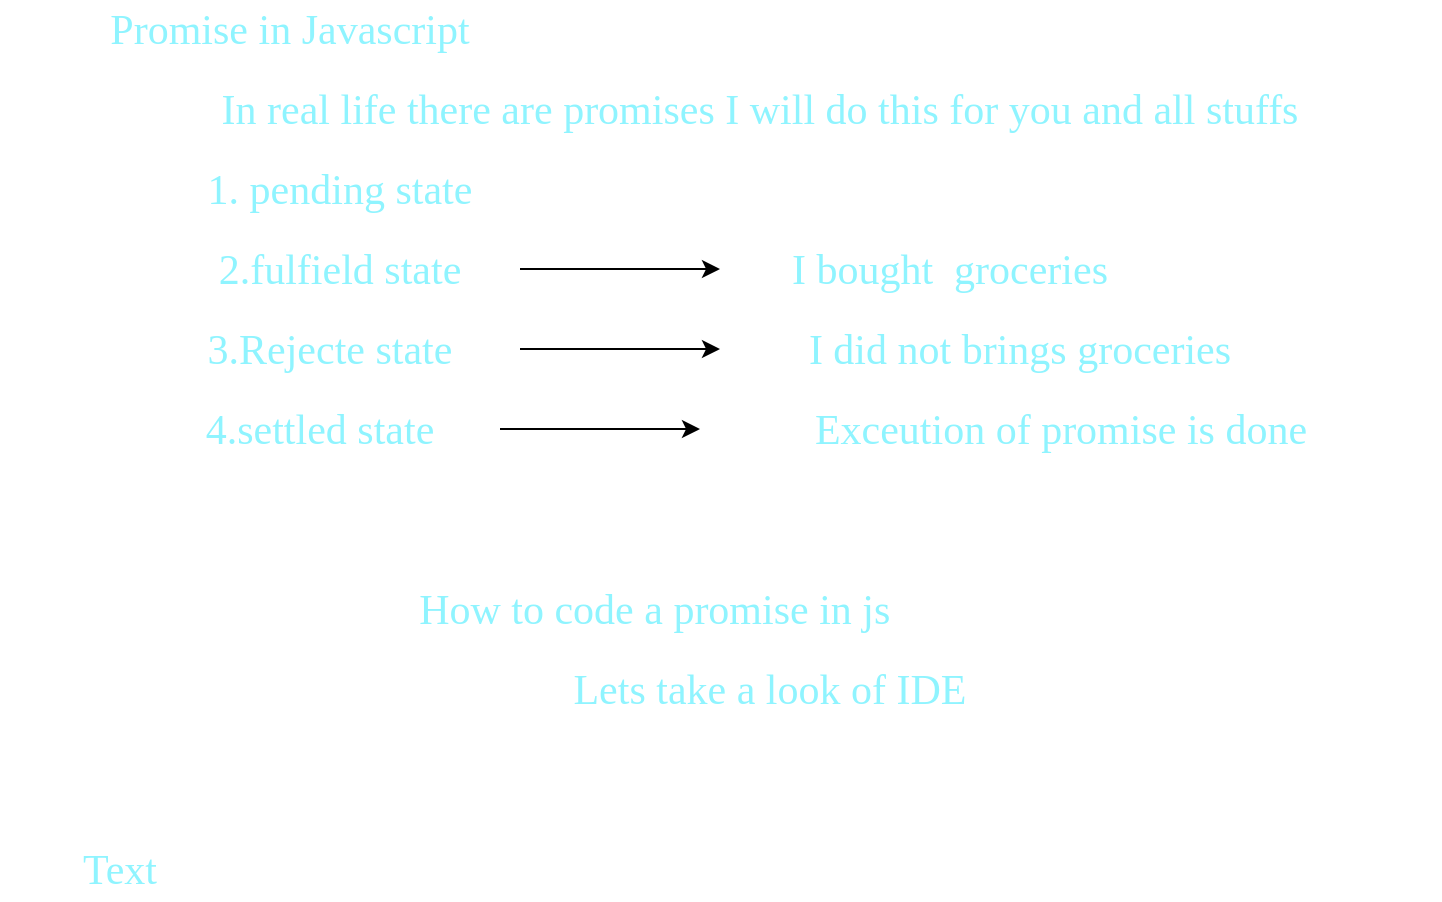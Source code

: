 <mxfile>
    <diagram id="yCnkeQE5sFfOZMsowcOD" name="Page-1">
        <mxGraphModel dx="853" dy="250" grid="1" gridSize="10" guides="1" tooltips="1" connect="1" arrows="1" fold="1" page="1" pageScale="1" pageWidth="850" pageHeight="1100" math="0" shadow="0">
            <root>
                <mxCell id="0"/>
                <mxCell id="1" parent="0"/>
                <mxCell id="2" value="&lt;font face=&quot;Comic Sans MS&quot; color=&quot;#8ff4ff&quot;&gt;&lt;span style=&quot;font-size: 21px;&quot;&gt;Promise in Javascript&lt;/span&gt;&lt;/font&gt;" style="text;strokeColor=none;align=center;fillColor=none;html=1;verticalAlign=middle;whiteSpace=wrap;rounded=0;" vertex="1" parent="1">
                    <mxGeometry x="40" y="100" width="290" height="30" as="geometry"/>
                </mxCell>
                <mxCell id="3" value="In real life there are promises I will do this for you and all stuffs" style="text;strokeColor=none;align=center;fillColor=none;html=1;verticalAlign=middle;whiteSpace=wrap;rounded=0;fontFamily=Comic Sans MS;fontSize=21;fontColor=#8FF4FF;" vertex="1" parent="1">
                    <mxGeometry x="80" y="140" width="680" height="30" as="geometry"/>
                </mxCell>
                <mxCell id="4" value="1. pending state" style="text;strokeColor=none;align=center;fillColor=none;html=1;verticalAlign=middle;whiteSpace=wrap;rounded=0;fontFamily=Comic Sans MS;fontSize=21;fontColor=#8FF4FF;" vertex="1" parent="1">
                    <mxGeometry x="80" y="180" width="260" height="30" as="geometry"/>
                </mxCell>
                <mxCell id="6" value="2.fulfield state" style="text;strokeColor=none;align=center;fillColor=none;html=1;verticalAlign=middle;whiteSpace=wrap;rounded=0;fontFamily=Comic Sans MS;fontSize=21;fontColor=#8FF4FF;" vertex="1" parent="1">
                    <mxGeometry x="120" y="220" width="180" height="30" as="geometry"/>
                </mxCell>
                <mxCell id="7" value="" style="edgeStyle=none;orthogonalLoop=1;jettySize=auto;html=1;fontFamily=Comic Sans MS;fontSize=21;fontColor=#8FF4FF;" edge="1" parent="1">
                    <mxGeometry width="100" relative="1" as="geometry">
                        <mxPoint x="300" y="234.5" as="sourcePoint"/>
                        <mxPoint x="400" y="234.5" as="targetPoint"/>
                        <Array as="points"/>
                    </mxGeometry>
                </mxCell>
                <mxCell id="8" value="I bought&amp;nbsp; groceries" style="text;strokeColor=none;align=center;fillColor=none;html=1;verticalAlign=middle;whiteSpace=wrap;rounded=0;fontFamily=Comic Sans MS;fontSize=21;fontColor=#8FF4FF;" vertex="1" parent="1">
                    <mxGeometry x="410" y="220" width="210" height="30" as="geometry"/>
                </mxCell>
                <mxCell id="9" value="3.Rejecte state" style="text;strokeColor=none;align=center;fillColor=none;html=1;verticalAlign=middle;whiteSpace=wrap;rounded=0;fontFamily=Comic Sans MS;fontSize=21;fontColor=#8FF4FF;" vertex="1" parent="1">
                    <mxGeometry x="100" y="260" width="210" height="30" as="geometry"/>
                </mxCell>
                <mxCell id="10" value="" style="edgeStyle=none;orthogonalLoop=1;jettySize=auto;html=1;fontFamily=Comic Sans MS;fontSize=21;fontColor=#8FF4FF;" edge="1" parent="1">
                    <mxGeometry width="100" relative="1" as="geometry">
                        <mxPoint x="300" y="274.5" as="sourcePoint"/>
                        <mxPoint x="400" y="274.5" as="targetPoint"/>
                        <Array as="points"/>
                    </mxGeometry>
                </mxCell>
                <mxCell id="11" value="I did not brings groceries" style="text;strokeColor=none;align=center;fillColor=none;html=1;verticalAlign=middle;whiteSpace=wrap;rounded=0;fontFamily=Comic Sans MS;fontSize=21;fontColor=#8FF4FF;" vertex="1" parent="1">
                    <mxGeometry x="420" y="260" width="260" height="30" as="geometry"/>
                </mxCell>
                <mxCell id="12" value="4.settled state" style="text;strokeColor=none;align=center;fillColor=none;html=1;verticalAlign=middle;whiteSpace=wrap;rounded=0;fontFamily=Comic Sans MS;fontSize=21;fontColor=#8FF4FF;" vertex="1" parent="1">
                    <mxGeometry x="110" y="300" width="180" height="30" as="geometry"/>
                </mxCell>
                <mxCell id="13" value="Exceution of promise is done" style="edgeStyle=none;orthogonalLoop=1;jettySize=auto;html=1;fontFamily=Comic Sans MS;fontSize=21;fontColor=#8FF4FF;" edge="1" parent="1">
                    <mxGeometry x="1" y="180" width="100" relative="1" as="geometry">
                        <mxPoint x="290" y="314.5" as="sourcePoint"/>
                        <mxPoint x="390" y="314.5" as="targetPoint"/>
                        <Array as="points"/>
                        <mxPoint x="180" y="180" as="offset"/>
                    </mxGeometry>
                </mxCell>
                <mxCell id="14" value="How to code a promise in js&amp;nbsp;" style="text;strokeColor=none;align=center;fillColor=none;html=1;verticalAlign=middle;whiteSpace=wrap;rounded=0;fontFamily=Comic Sans MS;fontSize=21;fontColor=#8FF4FF;" vertex="1" parent="1">
                    <mxGeometry x="170" y="390" width="400" height="30" as="geometry"/>
                </mxCell>
                <mxCell id="15" value="Lets take a look of IDE" style="text;strokeColor=none;align=center;fillColor=none;html=1;verticalAlign=middle;whiteSpace=wrap;rounded=0;fontFamily=Comic Sans MS;fontSize=21;fontColor=#8FF4FF;" vertex="1" parent="1">
                    <mxGeometry x="300" y="430" width="250" height="30" as="geometry"/>
                </mxCell>
                <mxCell id="16" value="Text" style="text;strokeColor=none;align=center;fillColor=none;html=1;verticalAlign=middle;whiteSpace=wrap;rounded=0;fontFamily=Comic Sans MS;fontSize=21;fontColor=#8FF4FF;" vertex="1" parent="1">
                    <mxGeometry x="70" y="520" width="60" height="30" as="geometry"/>
                </mxCell>
            </root>
        </mxGraphModel>
    </diagram>
</mxfile>